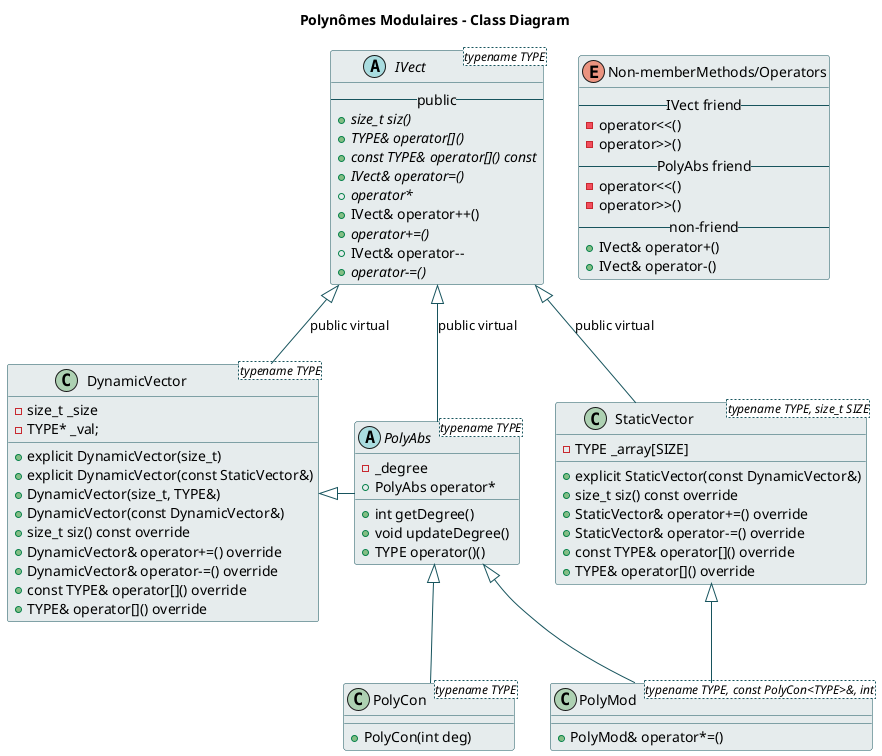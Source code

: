 @startuml

title Polynômes Modulaires - Class Diagram

skinparam class {
  BackgroundColor #E6ECED
  ArrowColor #17545D
  BorderColor #17545D
}

enum Non-memberMethods/Operators {
     -- IVect friend --
     -operator<<()
     -operator>>()
     -- PolyAbs friend --
     -operator<<()
     -operator>>()
     -- non-friend --
     + IVect& operator+()
     + IVect& operator-()
}

abstract class IVect<typename TYPE> {
      -- public --
      +{abstract} size_t siz()
      +{abstract} TYPE& operator[]()
      +{abstract} const TYPE& operator[]() const
      +{abstract} IVect& operator=()
      +{abstract} operator*
      + IVect& operator++()
      +{abstract} operator+=()
      + IVect& operator--
      +{abstract} operator-=()
}

class StaticVector<typename TYPE, size_t SIZE> {
      -TYPE _array[SIZE]
      +explicit StaticVector(const DynamicVector&)
      +size_t siz() const override
      +StaticVector& operator+=() override
      +StaticVector& operator-=() override
      +const TYPE& operator[]() override
      +TYPE& operator[]() override
}

class DynamicVector<typename TYPE> {
      -size_t _size
      -TYPE* _val;
      +explicit DynamicVector(size_t)
      +explicit DynamicVector(const StaticVector&)
      +DynamicVector(size_t, TYPE&)
      +DynamicVector(const DynamicVector&)
      +size_t siz() const override
      +DynamicVector& operator+=() override
      +DynamicVector& operator-=() override
      +const TYPE& operator[]() override
      +TYPE& operator[]() override
}

abstract class PolyAbs<typename TYPE> {
      -_degree
      +int getDegree()
      +void updateDegree()
      +TYPE operator()()
      +PolyAbs operator*
}

class PolyCon<typename TYPE> {
      +PolyCon(int deg)
}

class PolyMod<typename TYPE, const PolyCon<TYPE>&, int> {
      +PolyMod& operator*=()
}

IVect <|-down- StaticVector: public virtual
IVect <|-down- DynamicVector: public virtual
IVect <|-down- PolyAbs: public virtual
DynamicVector <|-right- PolyAbs
PolyAbs <|-down- PolyCon
PolyAbs <|-down- PolyMod
StaticVector <|-down- PolyMod


@enduml
